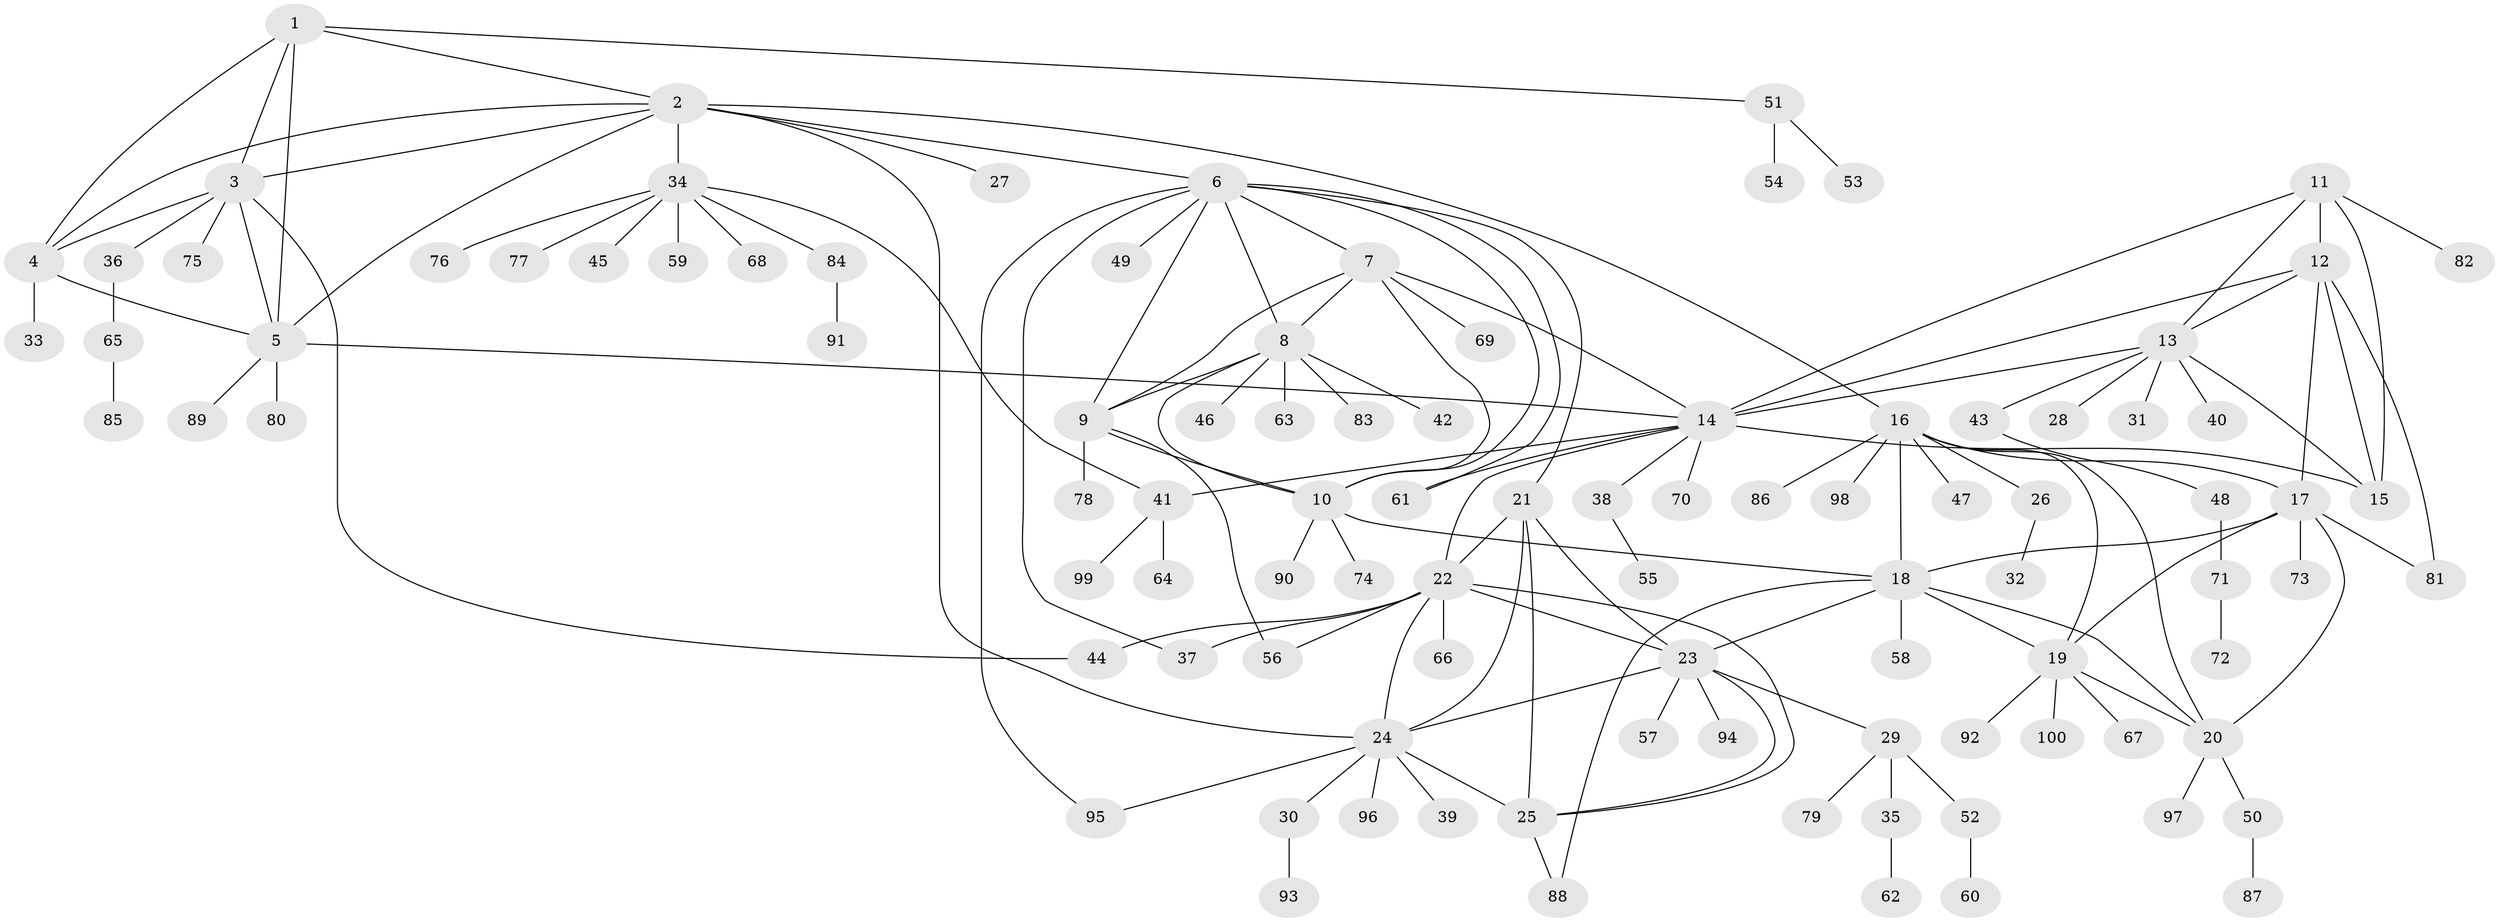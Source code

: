 // Generated by graph-tools (version 1.1) at 2025/37/03/09/25 02:37:40]
// undirected, 100 vertices, 143 edges
graph export_dot {
graph [start="1"]
  node [color=gray90,style=filled];
  1;
  2;
  3;
  4;
  5;
  6;
  7;
  8;
  9;
  10;
  11;
  12;
  13;
  14;
  15;
  16;
  17;
  18;
  19;
  20;
  21;
  22;
  23;
  24;
  25;
  26;
  27;
  28;
  29;
  30;
  31;
  32;
  33;
  34;
  35;
  36;
  37;
  38;
  39;
  40;
  41;
  42;
  43;
  44;
  45;
  46;
  47;
  48;
  49;
  50;
  51;
  52;
  53;
  54;
  55;
  56;
  57;
  58;
  59;
  60;
  61;
  62;
  63;
  64;
  65;
  66;
  67;
  68;
  69;
  70;
  71;
  72;
  73;
  74;
  75;
  76;
  77;
  78;
  79;
  80;
  81;
  82;
  83;
  84;
  85;
  86;
  87;
  88;
  89;
  90;
  91;
  92;
  93;
  94;
  95;
  96;
  97;
  98;
  99;
  100;
  1 -- 2;
  1 -- 3;
  1 -- 4;
  1 -- 5;
  1 -- 51;
  2 -- 3;
  2 -- 4;
  2 -- 5;
  2 -- 6;
  2 -- 16;
  2 -- 24;
  2 -- 27;
  2 -- 34;
  3 -- 4;
  3 -- 5;
  3 -- 36;
  3 -- 44;
  3 -- 75;
  4 -- 5;
  4 -- 33;
  5 -- 14;
  5 -- 80;
  5 -- 89;
  6 -- 7;
  6 -- 8;
  6 -- 9;
  6 -- 10;
  6 -- 21;
  6 -- 37;
  6 -- 49;
  6 -- 61;
  6 -- 95;
  7 -- 8;
  7 -- 9;
  7 -- 10;
  7 -- 14;
  7 -- 69;
  8 -- 9;
  8 -- 10;
  8 -- 42;
  8 -- 46;
  8 -- 63;
  8 -- 83;
  9 -- 10;
  9 -- 56;
  9 -- 78;
  10 -- 18;
  10 -- 74;
  10 -- 90;
  11 -- 12;
  11 -- 13;
  11 -- 14;
  11 -- 15;
  11 -- 82;
  12 -- 13;
  12 -- 14;
  12 -- 15;
  12 -- 17;
  12 -- 81;
  13 -- 14;
  13 -- 15;
  13 -- 28;
  13 -- 31;
  13 -- 40;
  13 -- 43;
  14 -- 15;
  14 -- 22;
  14 -- 38;
  14 -- 41;
  14 -- 61;
  14 -- 70;
  16 -- 17;
  16 -- 18;
  16 -- 19;
  16 -- 20;
  16 -- 26;
  16 -- 47;
  16 -- 86;
  16 -- 98;
  17 -- 18;
  17 -- 19;
  17 -- 20;
  17 -- 73;
  17 -- 81;
  18 -- 19;
  18 -- 20;
  18 -- 23;
  18 -- 58;
  18 -- 88;
  19 -- 20;
  19 -- 67;
  19 -- 92;
  19 -- 100;
  20 -- 50;
  20 -- 97;
  21 -- 22;
  21 -- 23;
  21 -- 24;
  21 -- 25;
  22 -- 23;
  22 -- 24;
  22 -- 25;
  22 -- 37;
  22 -- 44;
  22 -- 56;
  22 -- 66;
  23 -- 24;
  23 -- 25;
  23 -- 29;
  23 -- 57;
  23 -- 94;
  24 -- 25;
  24 -- 30;
  24 -- 39;
  24 -- 95;
  24 -- 96;
  25 -- 88;
  26 -- 32;
  29 -- 35;
  29 -- 52;
  29 -- 79;
  30 -- 93;
  34 -- 41;
  34 -- 45;
  34 -- 59;
  34 -- 68;
  34 -- 76;
  34 -- 77;
  34 -- 84;
  35 -- 62;
  36 -- 65;
  38 -- 55;
  41 -- 64;
  41 -- 99;
  43 -- 48;
  48 -- 71;
  50 -- 87;
  51 -- 53;
  51 -- 54;
  52 -- 60;
  65 -- 85;
  71 -- 72;
  84 -- 91;
}

